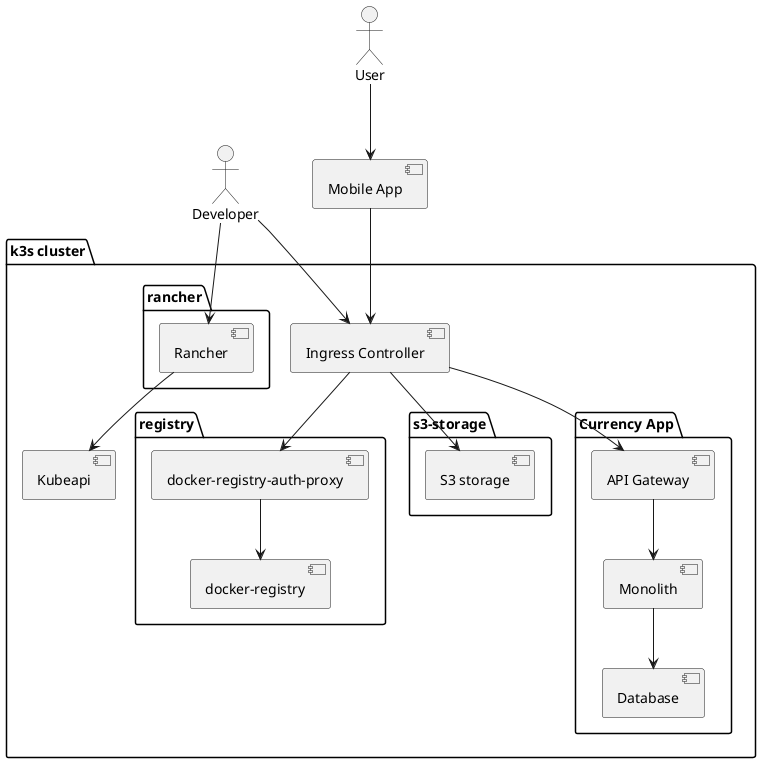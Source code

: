 @startuml Infrastructure Diagram
[Mobile App]
package "k3s cluster" {
    package "Currency App" {
        [Database]
        [API Gateway]
        [Monolith]
    }
    package "registry" {
        [docker-registry]
        [docker-registry-auth-proxy]
    }
    package "s3-storage" {
        [S3 storage] as Minio
    }
    package "rancher" {
        [Rancher]
    }
    [Ingress Controller]
    [Kubeapi]
}

[docker-registry-auth-proxy] --> [docker-registry]

[Ingress Controller] --> [docker-registry-auth-proxy]
[Ingress Controller] --> [Minio]
[Ingress Controller] --> [API Gateway]

[API Gateway] --> [Monolith]

[Monolith] --> [Database]


actor User
[User] --> [Mobile App]
[Mobile App] --> [Ingress Controller]

actor Developer
[Developer] --> [Rancher]
[Developer] --> [Ingress Controller]
[Rancher] --> [Kubeapi]
@enduml

